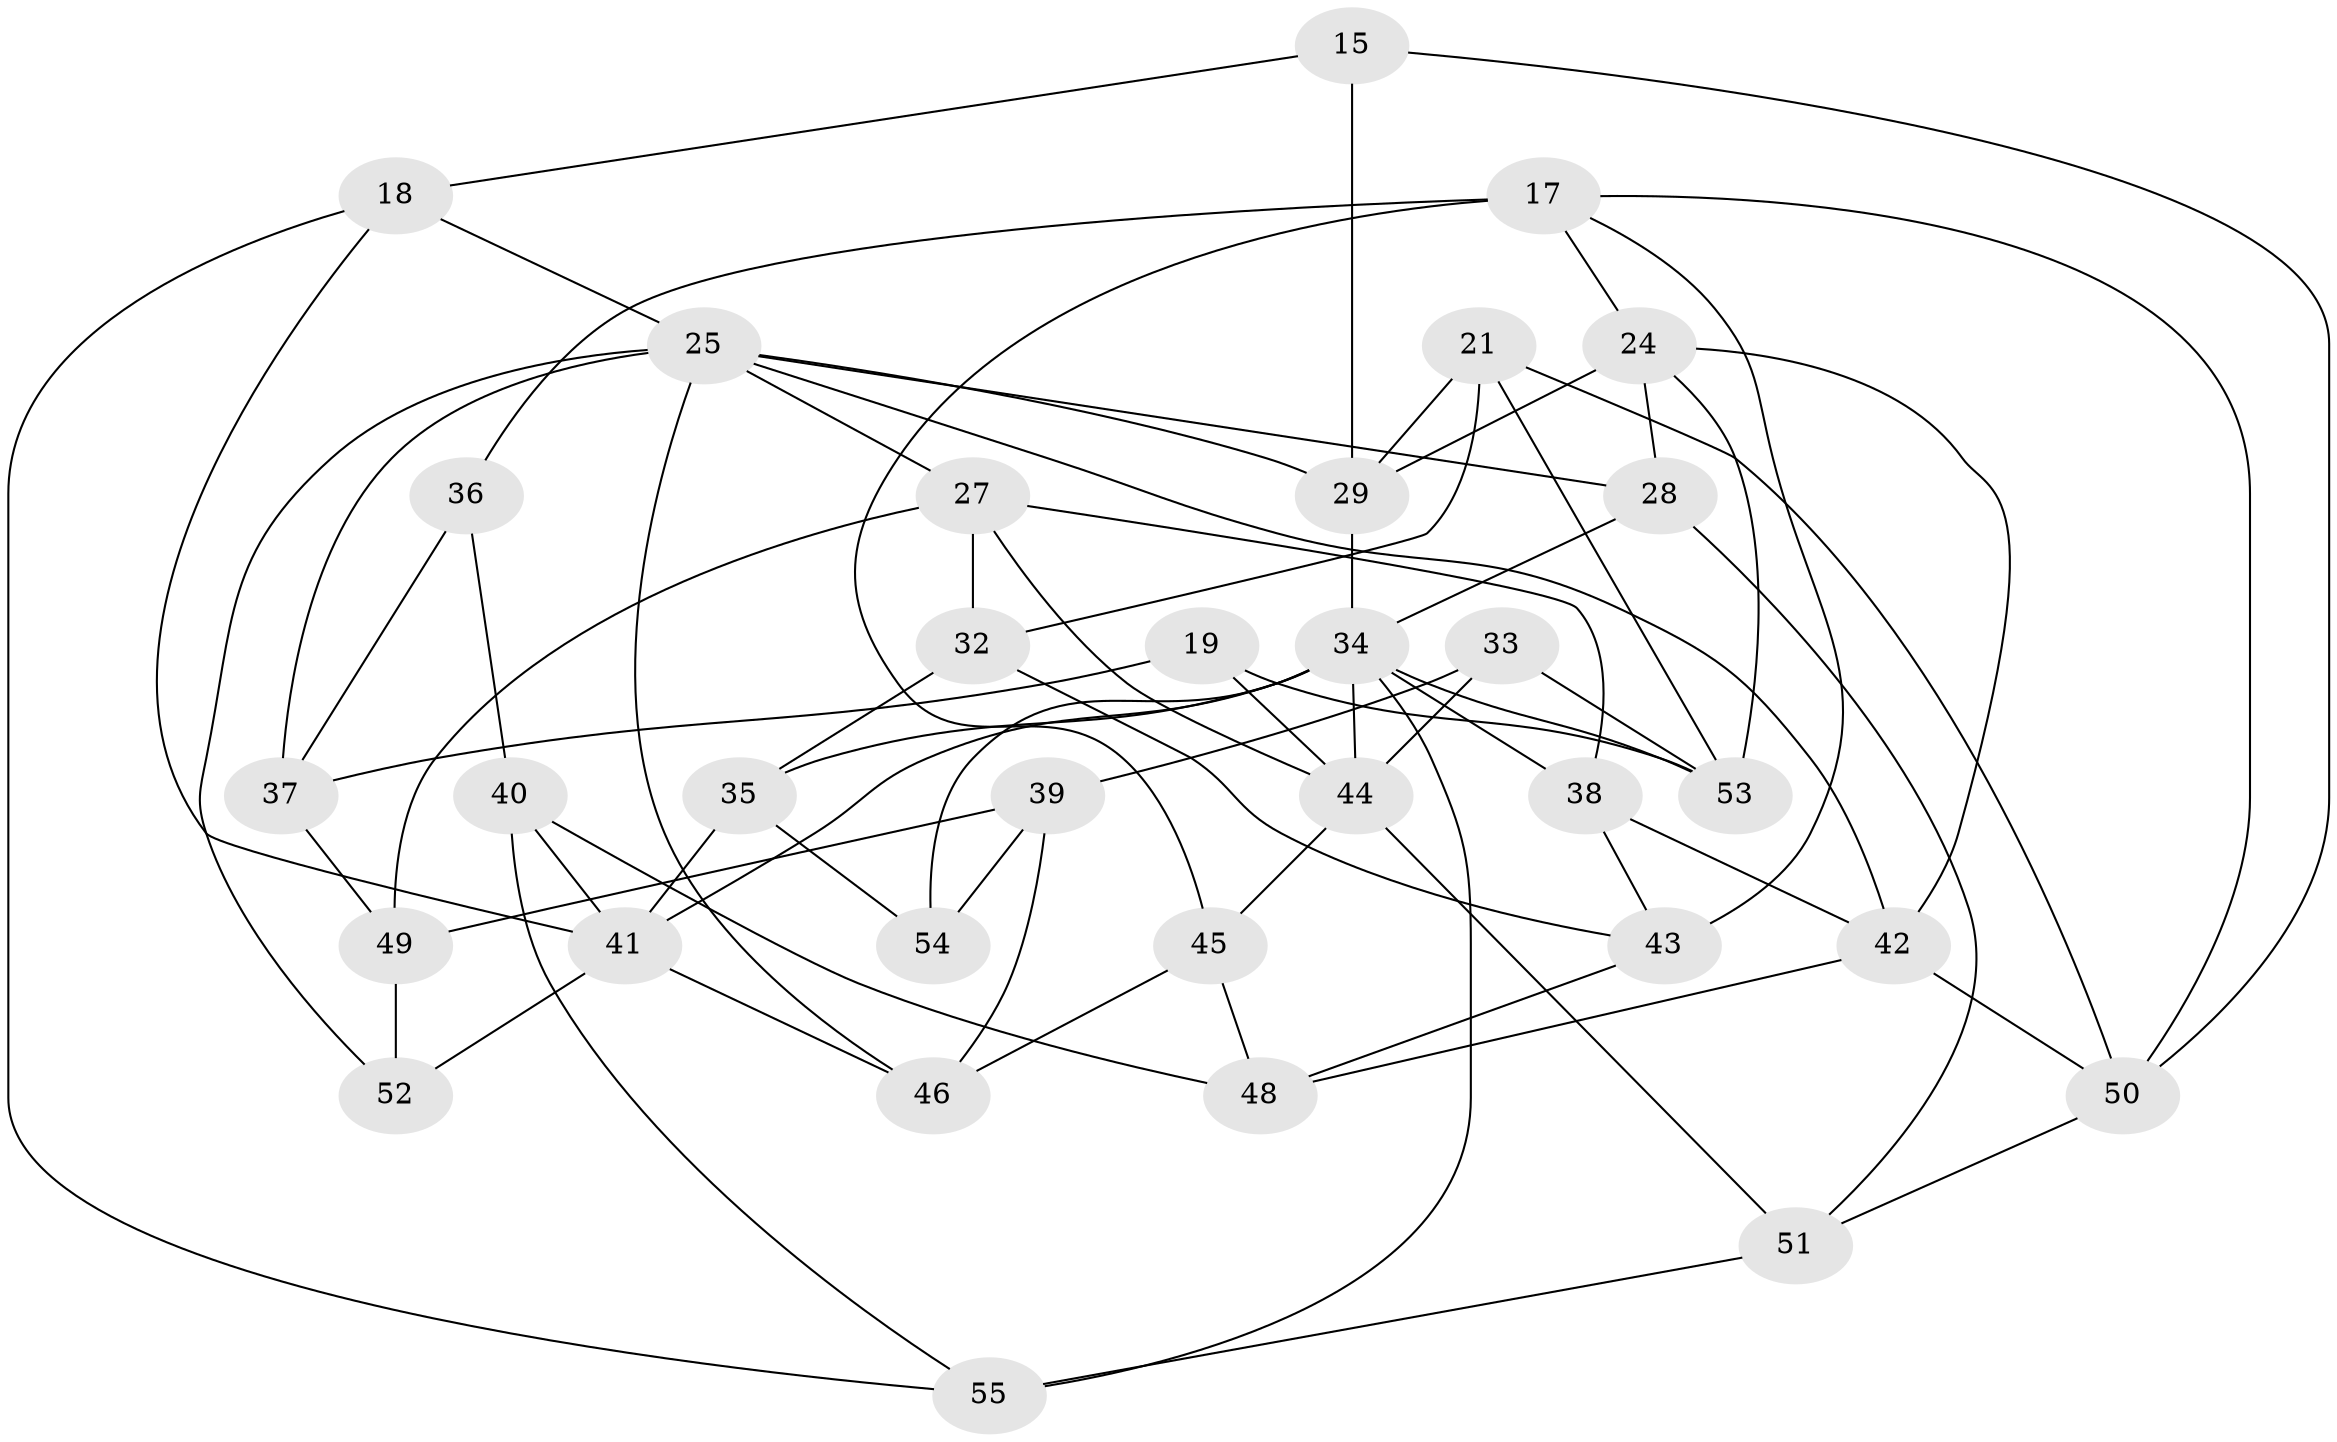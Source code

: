 // original degree distribution, {4: 1.0}
// Generated by graph-tools (version 1.1) at 2025/03/03/04/25 22:03:22]
// undirected, 33 vertices, 73 edges
graph export_dot {
graph [start="1"]
  node [color=gray90,style=filled];
  15;
  17 [super="+6"];
  18;
  19 [super="+13"];
  21;
  24 [super="+16"];
  25 [super="+12"];
  27 [super="+3"];
  28;
  29 [super="+10"];
  32;
  33;
  34 [super="+7+8+31+30"];
  35 [super="+20"];
  36;
  37;
  38;
  39;
  40;
  41 [super="+5+26"];
  42 [super="+9"];
  43;
  44 [super="+1+4+23"];
  45;
  46;
  48;
  49 [super="+47"];
  50 [super="+14"];
  51;
  52;
  53 [super="+22"];
  54;
  55;
  15 -- 18;
  15 -- 29 [weight=2];
  15 -- 50;
  17 -- 45;
  17 -- 43;
  17 -- 36 [weight=2];
  17 -- 50;
  17 -- 24;
  18 -- 55;
  18 -- 41;
  18 -- 25;
  19 -- 44 [weight=3];
  19 -- 37;
  19 -- 53 [weight=2];
  21 -- 53;
  21 -- 32;
  21 -- 29;
  21 -- 50;
  24 -- 42;
  24 -- 53;
  24 -- 29 [weight=2];
  24 -- 28;
  25 -- 28;
  25 -- 37;
  25 -- 27;
  25 -- 52;
  25 -- 42;
  25 -- 29;
  25 -- 46;
  27 -- 38;
  27 -- 49 [weight=2];
  27 -- 32;
  27 -- 44;
  28 -- 51;
  28 -- 34;
  29 -- 34 [weight=2];
  32 -- 35;
  32 -- 43;
  33 -- 39;
  33 -- 53;
  33 -- 44 [weight=2];
  34 -- 54;
  34 -- 53;
  34 -- 38;
  34 -- 41 [weight=2];
  34 -- 44 [weight=2];
  34 -- 55;
  34 -- 35;
  35 -- 54 [weight=2];
  35 -- 41 [weight=2];
  36 -- 37;
  36 -- 40;
  37 -- 49;
  38 -- 43;
  38 -- 42;
  39 -- 49;
  39 -- 54;
  39 -- 46;
  40 -- 55;
  40 -- 41;
  40 -- 48;
  41 -- 46;
  41 -- 52;
  42 -- 50 [weight=2];
  42 -- 48;
  43 -- 48;
  44 -- 51;
  44 -- 45;
  45 -- 48;
  45 -- 46;
  49 -- 52 [weight=2];
  50 -- 51;
  51 -- 55;
}
